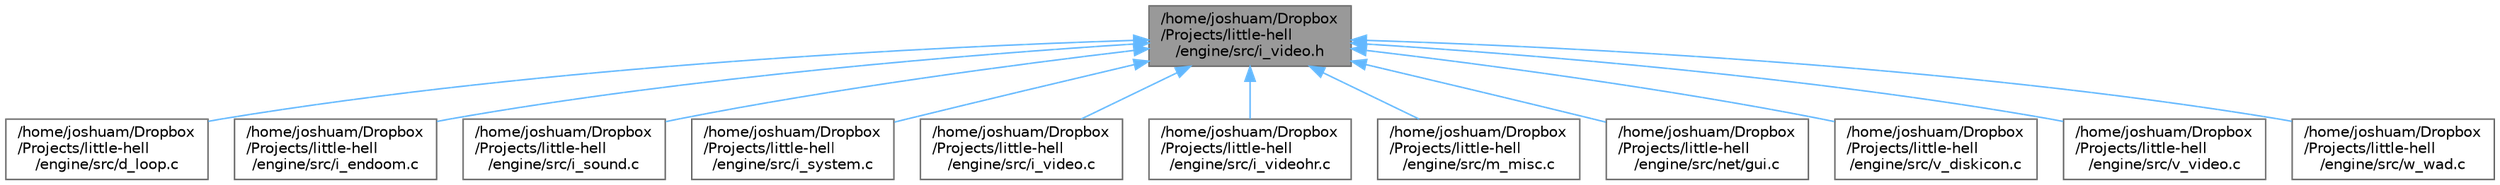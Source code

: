 digraph "/home/joshuam/Dropbox/Projects/little-hell/engine/src/i_video.h"
{
 // LATEX_PDF_SIZE
  bgcolor="transparent";
  edge [fontname=Helvetica,fontsize=10,labelfontname=Helvetica,labelfontsize=10];
  node [fontname=Helvetica,fontsize=10,shape=box,height=0.2,width=0.4];
  Node1 [label="/home/joshuam/Dropbox\l/Projects/little-hell\l/engine/src/i_video.h",height=0.2,width=0.4,color="gray40", fillcolor="grey60", style="filled", fontcolor="black",tooltip=" "];
  Node1 -> Node2 [dir="back",color="steelblue1",style="solid"];
  Node2 [label="/home/joshuam/Dropbox\l/Projects/little-hell\l/engine/src/d_loop.c",height=0.2,width=0.4,color="grey40", fillcolor="white", style="filled",URL="$d__loop_8c.html",tooltip=" "];
  Node1 -> Node3 [dir="back",color="steelblue1",style="solid"];
  Node3 [label="/home/joshuam/Dropbox\l/Projects/little-hell\l/engine/src/i_endoom.c",height=0.2,width=0.4,color="grey40", fillcolor="white", style="filled",URL="$i__endoom_8c.html",tooltip=" "];
  Node1 -> Node4 [dir="back",color="steelblue1",style="solid"];
  Node4 [label="/home/joshuam/Dropbox\l/Projects/little-hell\l/engine/src/i_sound.c",height=0.2,width=0.4,color="grey40", fillcolor="white", style="filled",URL="$i__sound_8c.html",tooltip=" "];
  Node1 -> Node5 [dir="back",color="steelblue1",style="solid"];
  Node5 [label="/home/joshuam/Dropbox\l/Projects/little-hell\l/engine/src/i_system.c",height=0.2,width=0.4,color="grey40", fillcolor="white", style="filled",URL="$i__system_8c.html",tooltip=" "];
  Node1 -> Node6 [dir="back",color="steelblue1",style="solid"];
  Node6 [label="/home/joshuam/Dropbox\l/Projects/little-hell\l/engine/src/i_video.c",height=0.2,width=0.4,color="grey40", fillcolor="white", style="filled",URL="$i__video_8c.html",tooltip=" "];
  Node1 -> Node7 [dir="back",color="steelblue1",style="solid"];
  Node7 [label="/home/joshuam/Dropbox\l/Projects/little-hell\l/engine/src/i_videohr.c",height=0.2,width=0.4,color="grey40", fillcolor="white", style="filled",URL="$i__videohr_8c.html",tooltip=" "];
  Node1 -> Node8 [dir="back",color="steelblue1",style="solid"];
  Node8 [label="/home/joshuam/Dropbox\l/Projects/little-hell\l/engine/src/m_misc.c",height=0.2,width=0.4,color="grey40", fillcolor="white", style="filled",URL="$m__misc_8c.html",tooltip=" "];
  Node1 -> Node9 [dir="back",color="steelblue1",style="solid"];
  Node9 [label="/home/joshuam/Dropbox\l/Projects/little-hell\l/engine/src/net/gui.c",height=0.2,width=0.4,color="grey40", fillcolor="white", style="filled",URL="$gui_8c.html",tooltip=" "];
  Node1 -> Node10 [dir="back",color="steelblue1",style="solid"];
  Node10 [label="/home/joshuam/Dropbox\l/Projects/little-hell\l/engine/src/v_diskicon.c",height=0.2,width=0.4,color="grey40", fillcolor="white", style="filled",URL="$v__diskicon_8c.html",tooltip=" "];
  Node1 -> Node11 [dir="back",color="steelblue1",style="solid"];
  Node11 [label="/home/joshuam/Dropbox\l/Projects/little-hell\l/engine/src/v_video.c",height=0.2,width=0.4,color="grey40", fillcolor="white", style="filled",URL="$v__video_8c.html",tooltip=" "];
  Node1 -> Node12 [dir="back",color="steelblue1",style="solid"];
  Node12 [label="/home/joshuam/Dropbox\l/Projects/little-hell\l/engine/src/w_wad.c",height=0.2,width=0.4,color="grey40", fillcolor="white", style="filled",URL="$w__wad_8c.html",tooltip=" "];
}
